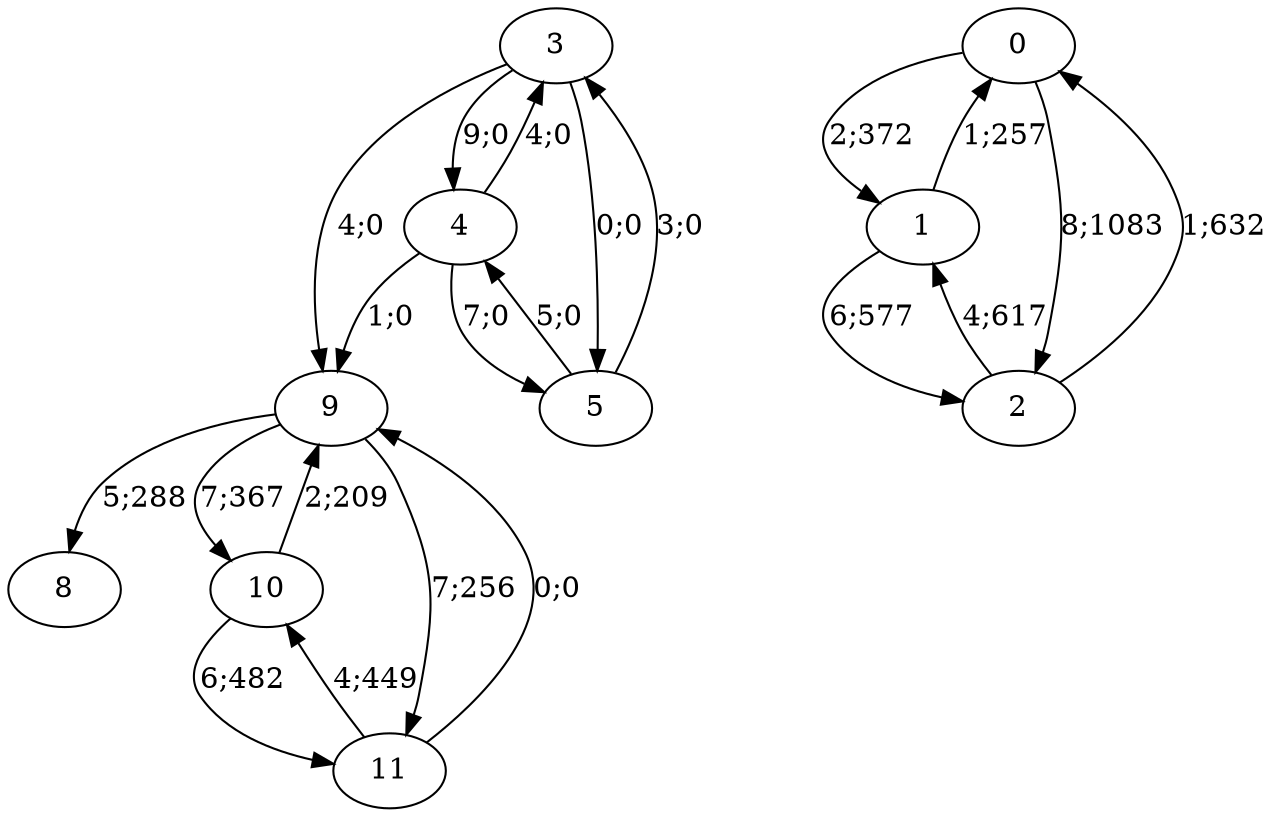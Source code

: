 digraph graph9122 {




















9 -> 8 [color=black,label="5;288"]
9 -> 10 [color=black,label="7;367"]
9 -> 11 [color=black,label="7;256"]


10 -> 9 [color=black,label="2;209"]
10 -> 11 [color=black,label="6;482"]


11 -> 9 [color=black,label="0;0"]
11 -> 10 [color=black,label="4;449"]








3 -> 9 [color=black,label="4;0"]
3 -> 4 [color=black,label="9;0"]
3 -> 5 [color=black,label="0;0"]


4 -> 9 [color=black,label="1;0"]
4 -> 3 [color=black,label="4;0"]
4 -> 5 [color=black,label="7;0"]


5 -> 3 [color=black,label="3;0"]
5 -> 4 [color=black,label="5;0"]














0 -> 1 [color=black,label="2;372"]
0 -> 2 [color=black,label="8;1083"]


1 -> 0 [color=black,label="1;257"]
1 -> 2 [color=black,label="6;577"]


2 -> 0 [color=black,label="1;632"]
2 -> 1 [color=black,label="4;617"]



















}